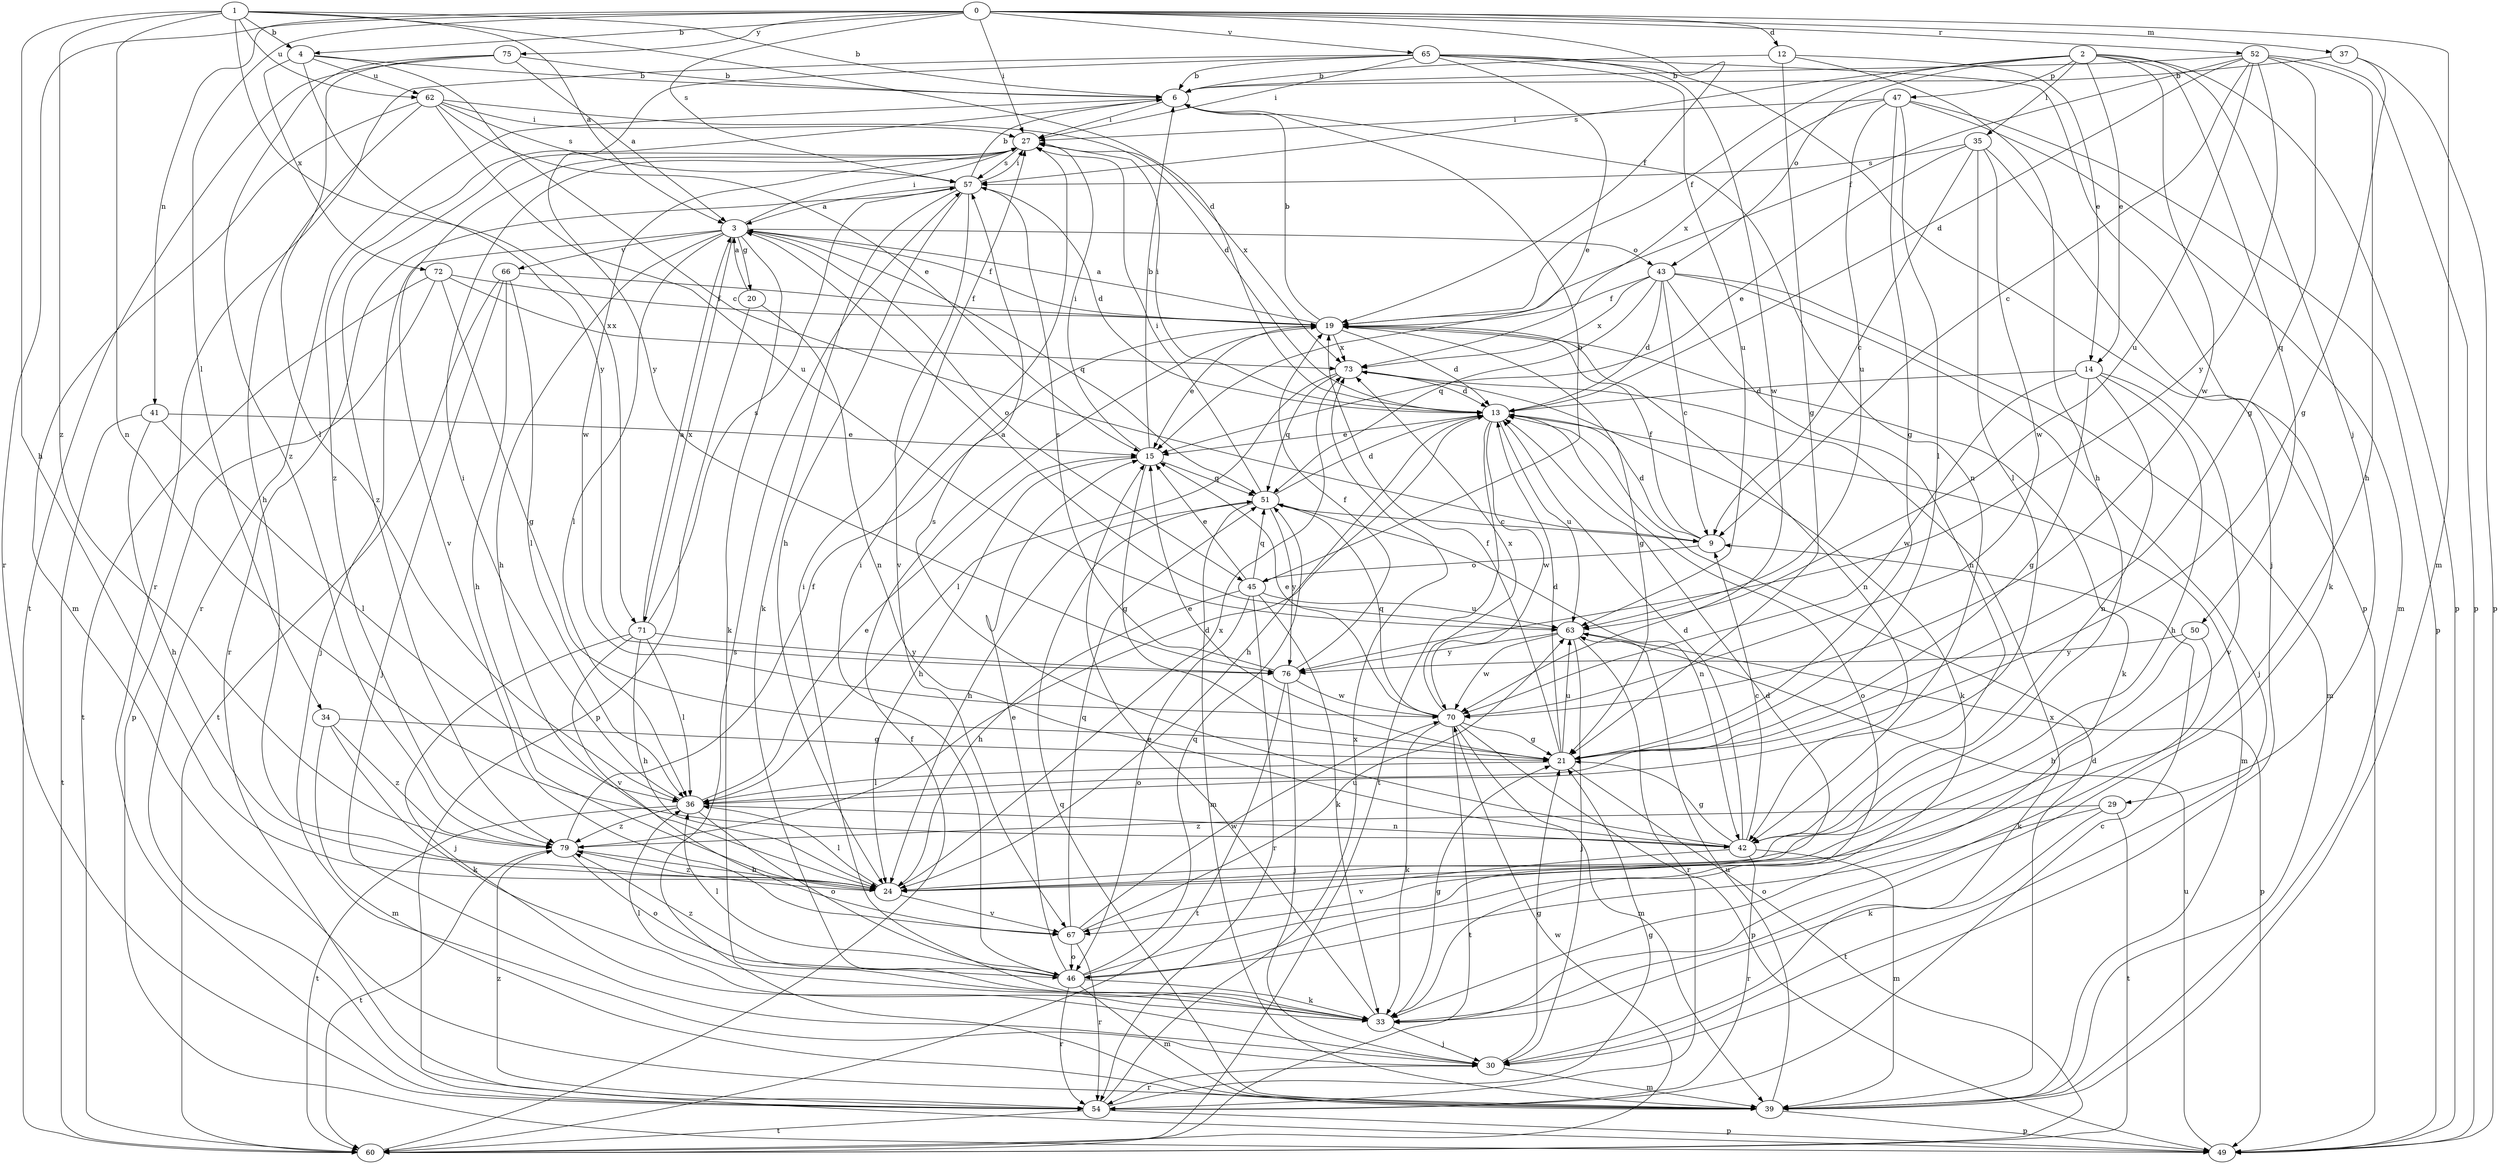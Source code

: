 strict digraph  {
0;
1;
2;
3;
4;
6;
9;
12;
13;
14;
15;
19;
20;
21;
24;
27;
29;
30;
33;
34;
35;
36;
37;
39;
41;
42;
43;
45;
46;
47;
49;
50;
51;
52;
54;
57;
60;
62;
63;
65;
66;
67;
70;
71;
72;
73;
75;
76;
79;
0 -> 4  [label=b];
0 -> 12  [label=d];
0 -> 19  [label=f];
0 -> 27  [label=i];
0 -> 34  [label=l];
0 -> 37  [label=m];
0 -> 39  [label=m];
0 -> 41  [label=n];
0 -> 52  [label=r];
0 -> 54  [label=r];
0 -> 57  [label=s];
0 -> 65  [label=v];
0 -> 75  [label=y];
1 -> 3  [label=a];
1 -> 4  [label=b];
1 -> 6  [label=b];
1 -> 13  [label=d];
1 -> 24  [label=h];
1 -> 42  [label=n];
1 -> 62  [label=u];
1 -> 71  [label=x];
1 -> 79  [label=z];
2 -> 14  [label=e];
2 -> 19  [label=f];
2 -> 29  [label=j];
2 -> 35  [label=l];
2 -> 43  [label=o];
2 -> 47  [label=p];
2 -> 49  [label=p];
2 -> 50  [label=q];
2 -> 57  [label=s];
2 -> 70  [label=w];
3 -> 19  [label=f];
3 -> 20  [label=g];
3 -> 24  [label=h];
3 -> 27  [label=i];
3 -> 30  [label=j];
3 -> 33  [label=k];
3 -> 36  [label=l];
3 -> 43  [label=o];
3 -> 45  [label=o];
3 -> 51  [label=q];
3 -> 66  [label=v];
3 -> 71  [label=x];
4 -> 6  [label=b];
4 -> 9  [label=c];
4 -> 62  [label=u];
4 -> 72  [label=x];
4 -> 76  [label=y];
6 -> 27  [label=i];
6 -> 42  [label=n];
6 -> 54  [label=r];
6 -> 79  [label=z];
9 -> 13  [label=d];
9 -> 19  [label=f];
9 -> 45  [label=o];
12 -> 6  [label=b];
12 -> 14  [label=e];
12 -> 21  [label=g];
12 -> 24  [label=h];
13 -> 15  [label=e];
13 -> 24  [label=h];
13 -> 27  [label=i];
13 -> 39  [label=m];
13 -> 46  [label=o];
13 -> 60  [label=t];
13 -> 63  [label=u];
13 -> 70  [label=w];
14 -> 13  [label=d];
14 -> 21  [label=g];
14 -> 24  [label=h];
14 -> 42  [label=n];
14 -> 67  [label=v];
14 -> 70  [label=w];
15 -> 6  [label=b];
15 -> 21  [label=g];
15 -> 24  [label=h];
15 -> 27  [label=i];
15 -> 51  [label=q];
19 -> 3  [label=a];
19 -> 6  [label=b];
19 -> 13  [label=d];
19 -> 15  [label=e];
19 -> 21  [label=g];
19 -> 33  [label=k];
19 -> 42  [label=n];
19 -> 73  [label=x];
20 -> 3  [label=a];
20 -> 42  [label=n];
20 -> 49  [label=p];
21 -> 13  [label=d];
21 -> 15  [label=e];
21 -> 19  [label=f];
21 -> 36  [label=l];
21 -> 60  [label=t];
21 -> 63  [label=u];
24 -> 36  [label=l];
24 -> 67  [label=v];
24 -> 73  [label=x];
24 -> 79  [label=z];
27 -> 57  [label=s];
27 -> 67  [label=v];
27 -> 70  [label=w];
27 -> 73  [label=x];
27 -> 79  [label=z];
29 -> 33  [label=k];
29 -> 46  [label=o];
29 -> 60  [label=t];
29 -> 79  [label=z];
30 -> 21  [label=g];
30 -> 39  [label=m];
30 -> 54  [label=r];
30 -> 73  [label=x];
33 -> 15  [label=e];
33 -> 21  [label=g];
33 -> 27  [label=i];
33 -> 30  [label=j];
33 -> 36  [label=l];
34 -> 21  [label=g];
34 -> 33  [label=k];
34 -> 39  [label=m];
34 -> 79  [label=z];
35 -> 9  [label=c];
35 -> 15  [label=e];
35 -> 33  [label=k];
35 -> 36  [label=l];
35 -> 57  [label=s];
35 -> 70  [label=w];
36 -> 15  [label=e];
36 -> 27  [label=i];
36 -> 42  [label=n];
36 -> 46  [label=o];
36 -> 60  [label=t];
36 -> 79  [label=z];
37 -> 6  [label=b];
37 -> 21  [label=g];
37 -> 49  [label=p];
39 -> 13  [label=d];
39 -> 49  [label=p];
39 -> 51  [label=q];
39 -> 57  [label=s];
39 -> 63  [label=u];
41 -> 15  [label=e];
41 -> 24  [label=h];
41 -> 36  [label=l];
41 -> 60  [label=t];
42 -> 9  [label=c];
42 -> 13  [label=d];
42 -> 21  [label=g];
42 -> 39  [label=m];
42 -> 54  [label=r];
42 -> 57  [label=s];
42 -> 67  [label=v];
43 -> 9  [label=c];
43 -> 13  [label=d];
43 -> 19  [label=f];
43 -> 30  [label=j];
43 -> 39  [label=m];
43 -> 42  [label=n];
43 -> 51  [label=q];
43 -> 73  [label=x];
45 -> 6  [label=b];
45 -> 15  [label=e];
45 -> 24  [label=h];
45 -> 33  [label=k];
45 -> 46  [label=o];
45 -> 51  [label=q];
45 -> 54  [label=r];
45 -> 63  [label=u];
46 -> 13  [label=d];
46 -> 15  [label=e];
46 -> 27  [label=i];
46 -> 33  [label=k];
46 -> 36  [label=l];
46 -> 39  [label=m];
46 -> 51  [label=q];
46 -> 54  [label=r];
46 -> 79  [label=z];
47 -> 21  [label=g];
47 -> 27  [label=i];
47 -> 36  [label=l];
47 -> 39  [label=m];
47 -> 49  [label=p];
47 -> 63  [label=u];
47 -> 73  [label=x];
49 -> 63  [label=u];
50 -> 24  [label=h];
50 -> 33  [label=k];
50 -> 76  [label=y];
51 -> 9  [label=c];
51 -> 13  [label=d];
51 -> 24  [label=h];
51 -> 27  [label=i];
51 -> 39  [label=m];
51 -> 42  [label=n];
51 -> 76  [label=y];
52 -> 6  [label=b];
52 -> 9  [label=c];
52 -> 13  [label=d];
52 -> 19  [label=f];
52 -> 21  [label=g];
52 -> 24  [label=h];
52 -> 49  [label=p];
52 -> 63  [label=u];
52 -> 76  [label=y];
54 -> 9  [label=c];
54 -> 21  [label=g];
54 -> 49  [label=p];
54 -> 60  [label=t];
54 -> 73  [label=x];
54 -> 79  [label=z];
57 -> 3  [label=a];
57 -> 6  [label=b];
57 -> 13  [label=d];
57 -> 24  [label=h];
57 -> 27  [label=i];
57 -> 33  [label=k];
57 -> 54  [label=r];
57 -> 67  [label=v];
60 -> 19  [label=f];
60 -> 70  [label=w];
62 -> 13  [label=d];
62 -> 15  [label=e];
62 -> 24  [label=h];
62 -> 27  [label=i];
62 -> 39  [label=m];
62 -> 57  [label=s];
62 -> 63  [label=u];
63 -> 3  [label=a];
63 -> 30  [label=j];
63 -> 49  [label=p];
63 -> 54  [label=r];
63 -> 70  [label=w];
63 -> 76  [label=y];
65 -> 6  [label=b];
65 -> 15  [label=e];
65 -> 27  [label=i];
65 -> 30  [label=j];
65 -> 49  [label=p];
65 -> 54  [label=r];
65 -> 63  [label=u];
65 -> 70  [label=w];
65 -> 76  [label=y];
66 -> 19  [label=f];
66 -> 24  [label=h];
66 -> 30  [label=j];
66 -> 36  [label=l];
66 -> 60  [label=t];
67 -> 46  [label=o];
67 -> 51  [label=q];
67 -> 54  [label=r];
67 -> 63  [label=u];
67 -> 70  [label=w];
70 -> 15  [label=e];
70 -> 21  [label=g];
70 -> 33  [label=k];
70 -> 39  [label=m];
70 -> 49  [label=p];
70 -> 51  [label=q];
70 -> 60  [label=t];
70 -> 73  [label=x];
71 -> 3  [label=a];
71 -> 24  [label=h];
71 -> 30  [label=j];
71 -> 36  [label=l];
71 -> 57  [label=s];
71 -> 67  [label=v];
71 -> 76  [label=y];
72 -> 19  [label=f];
72 -> 21  [label=g];
72 -> 49  [label=p];
72 -> 60  [label=t];
72 -> 73  [label=x];
73 -> 13  [label=d];
73 -> 33  [label=k];
73 -> 36  [label=l];
73 -> 51  [label=q];
75 -> 3  [label=a];
75 -> 6  [label=b];
75 -> 36  [label=l];
75 -> 60  [label=t];
75 -> 79  [label=z];
76 -> 19  [label=f];
76 -> 30  [label=j];
76 -> 57  [label=s];
76 -> 60  [label=t];
76 -> 70  [label=w];
79 -> 13  [label=d];
79 -> 19  [label=f];
79 -> 24  [label=h];
79 -> 46  [label=o];
79 -> 60  [label=t];
}
